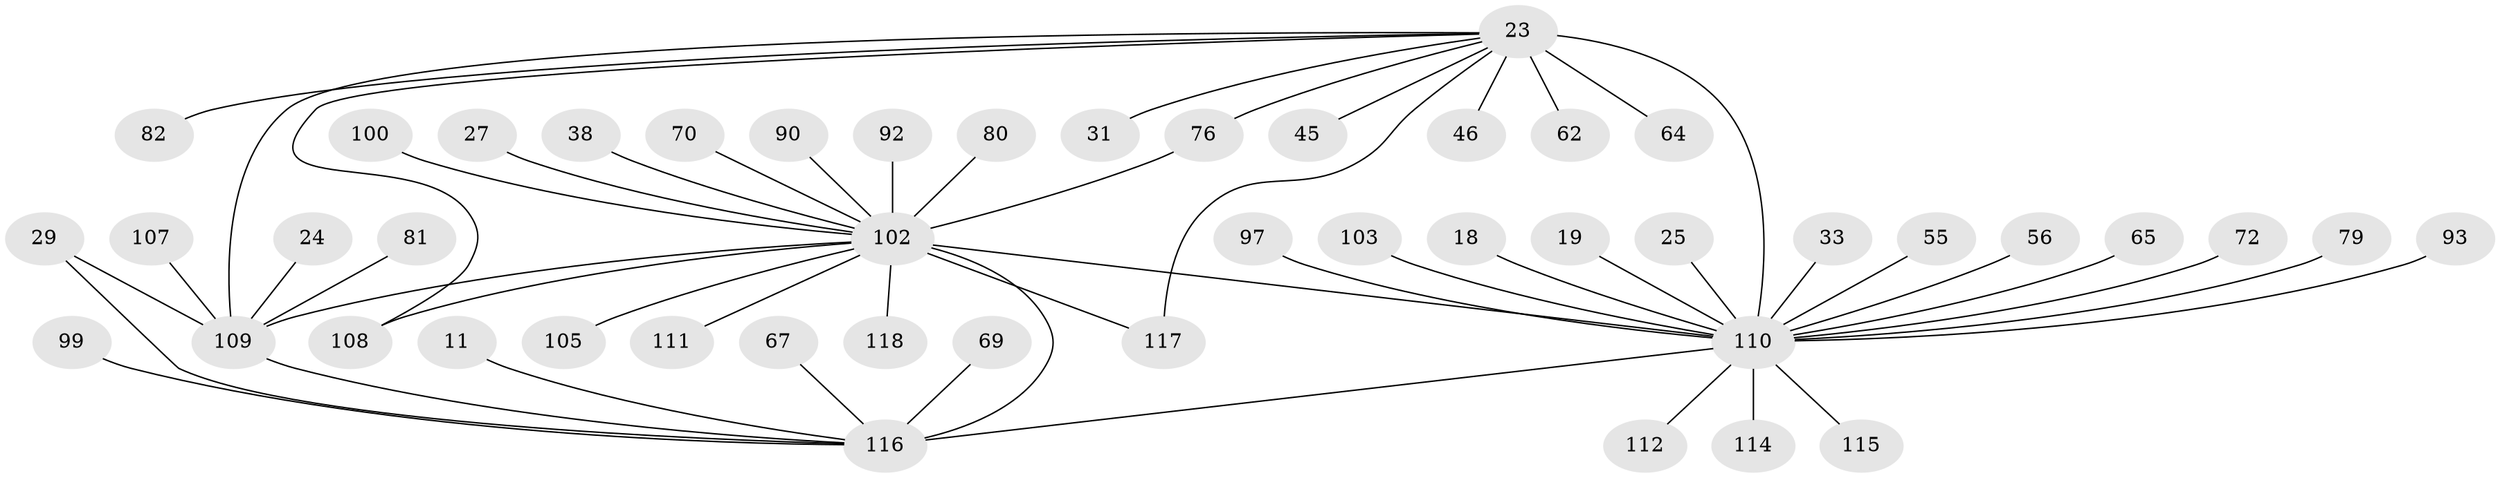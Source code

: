 // original degree distribution, {4: 0.06779661016949153, 29: 0.00847457627118644, 6: 0.0423728813559322, 12: 0.00847457627118644, 2: 0.1694915254237288, 5: 0.05084745762711865, 11: 0.00847457627118644, 1: 0.5084745762711864, 3: 0.1271186440677966, 15: 0.00847457627118644}
// Generated by graph-tools (version 1.1) at 2025/50/03/04/25 21:50:13]
// undirected, 47 vertices, 53 edges
graph export_dot {
graph [start="1"]
  node [color=gray90,style=filled];
  11;
  18;
  19;
  23 [super="+16+7"];
  24;
  25;
  27;
  29 [super="+22"];
  31;
  33;
  38;
  45;
  46 [super="+5"];
  55;
  56 [super="+48"];
  62;
  64;
  65;
  67;
  69 [super="+47"];
  70;
  72;
  76;
  79;
  80;
  81;
  82;
  90;
  92;
  93;
  97;
  99;
  100;
  102 [super="+13+54+98"];
  103 [super="+68"];
  105 [super="+40"];
  107;
  108 [super="+88"];
  109 [super="+96+106+41"];
  110 [super="+66+87+36+89+78"];
  111 [super="+35"];
  112;
  114 [super="+30+85"];
  115;
  116 [super="+75+113"];
  117 [super="+91+94+104"];
  118;
  11 -- 116;
  18 -- 110;
  19 -- 110;
  23 -- 31;
  23 -- 45;
  23 -- 64;
  23 -- 76;
  23 -- 82;
  23 -- 62;
  23 -- 46;
  23 -- 117;
  23 -- 108;
  23 -- 109 [weight=4];
  23 -- 110 [weight=9];
  24 -- 109;
  25 -- 110;
  27 -- 102;
  29 -- 109;
  29 -- 116 [weight=3];
  33 -- 110;
  38 -- 102;
  55 -- 110;
  56 -- 110;
  65 -- 110;
  67 -- 116;
  69 -- 116;
  70 -- 102 [weight=2];
  72 -- 110;
  76 -- 102;
  79 -- 110;
  80 -- 102;
  81 -- 109;
  90 -- 102;
  92 -- 102;
  93 -- 110;
  97 -- 110;
  99 -- 116;
  100 -- 102;
  102 -- 118;
  102 -- 117;
  102 -- 111;
  102 -- 105;
  102 -- 108;
  102 -- 109;
  102 -- 116 [weight=3];
  102 -- 110 [weight=5];
  103 -- 110;
  107 -- 109;
  109 -- 116;
  110 -- 112;
  110 -- 114;
  110 -- 115;
  110 -- 116 [weight=3];
}
